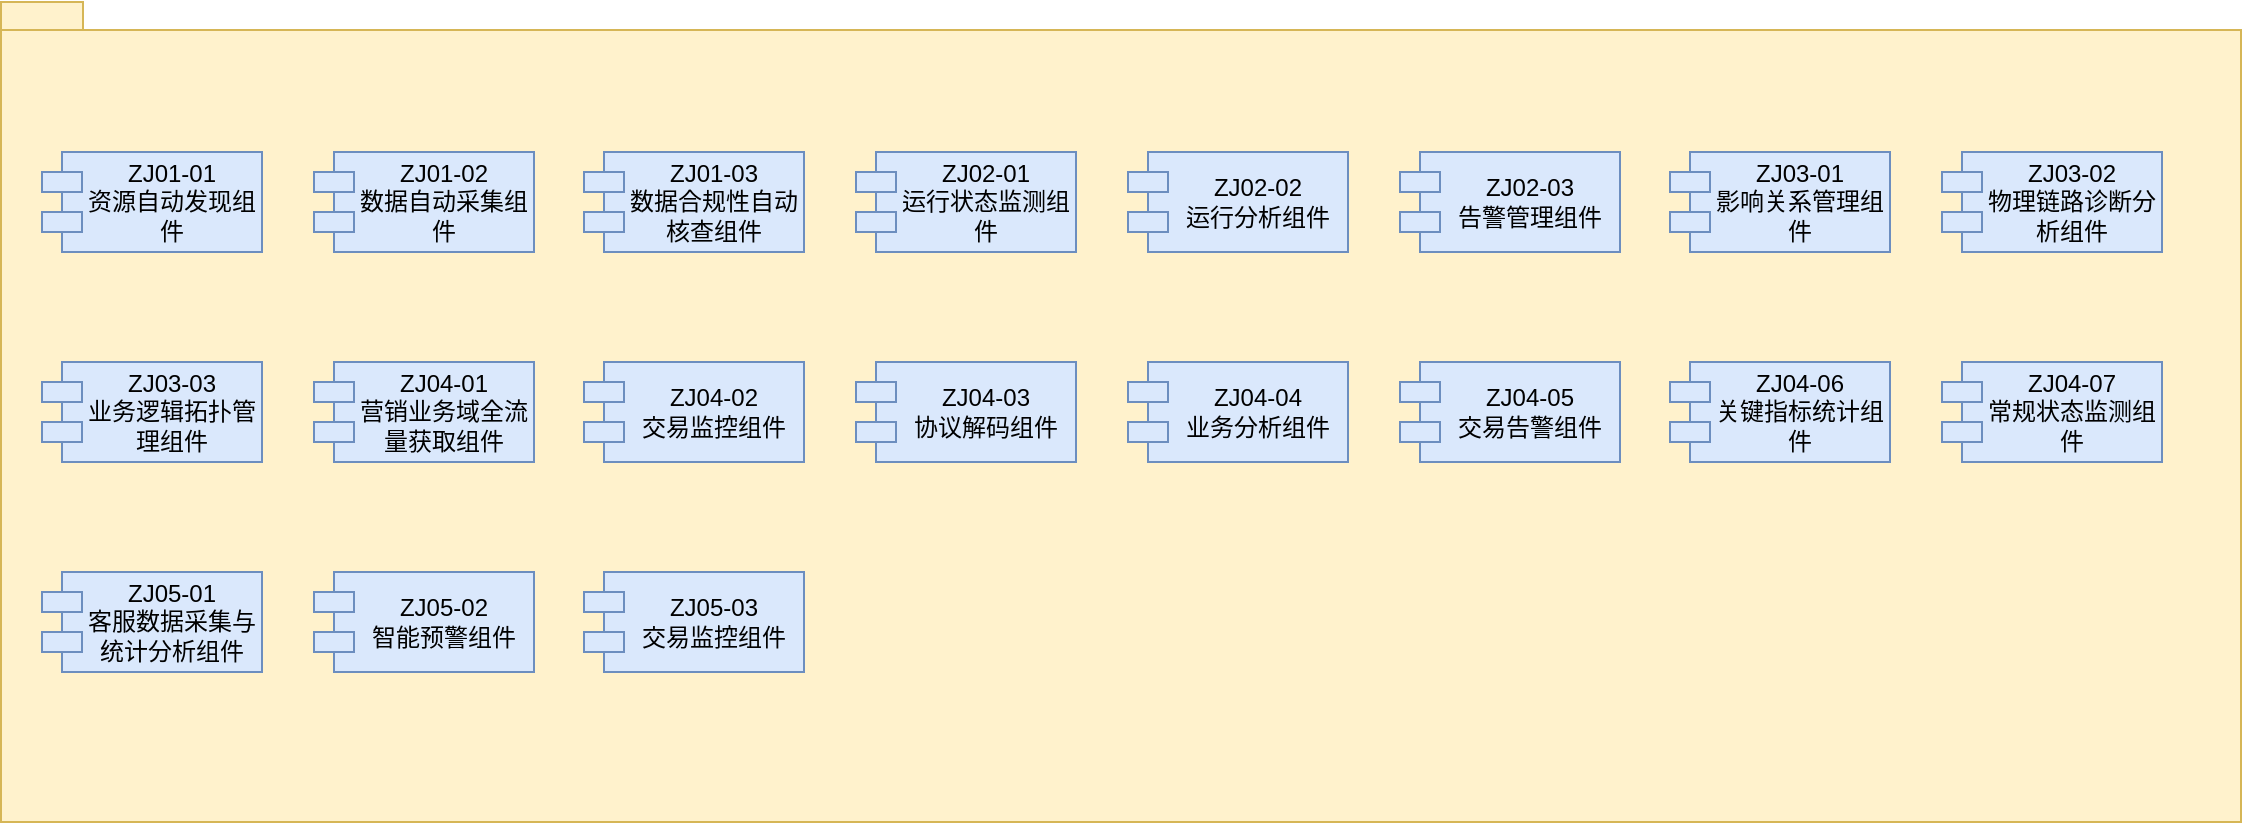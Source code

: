 <mxfile version="20.2.3" type="github">
  <diagram id="HB321YIEDorgEXTilPGQ" name="第 1 页">
    <mxGraphModel dx="1178" dy="637" grid="1" gridSize="10" guides="1" tooltips="1" connect="1" arrows="1" fold="1" page="1" pageScale="1" pageWidth="1200" pageHeight="1920" math="0" shadow="0">
      <root>
        <mxCell id="0" />
        <mxCell id="1" parent="0" />
        <mxCell id="gzuwAeFj6tS0efnplOqI-1" value="" style="shape=folder;fontStyle=1;spacingTop=10;tabWidth=40;tabHeight=14;tabPosition=left;html=1;fontSize=18;verticalAlign=top;fillColor=#fff2cc;strokeColor=#d6b656;" vertex="1" parent="1">
          <mxGeometry x="40.5" y="505" width="1120" height="410" as="geometry" />
        </mxCell>
        <mxCell id="gzuwAeFj6tS0efnplOqI-2" value="ZJ01-01&#xa;资源自动发现组件" style="shape=module;align=center;spacingLeft=20;align=center;verticalAlign=middle;whiteSpace=wrap;labelPosition=center;verticalLabelPosition=middle;fillColor=#dae8fc;strokeColor=#6c8ebf;" vertex="1" parent="1">
          <mxGeometry x="61" y="580" width="110" height="50" as="geometry" />
        </mxCell>
        <mxCell id="gzuwAeFj6tS0efnplOqI-3" value="ZJ01-02&#xa;数据自动采集组件" style="shape=module;align=center;spacingLeft=20;align=center;verticalAlign=middle;whiteSpace=wrap;labelPosition=center;verticalLabelPosition=middle;fillColor=#dae8fc;strokeColor=#6c8ebf;" vertex="1" parent="1">
          <mxGeometry x="197" y="580" width="110" height="50" as="geometry" />
        </mxCell>
        <mxCell id="gzuwAeFj6tS0efnplOqI-4" value="ZJ01-03&#xa;数据合规性自动核查组件" style="shape=module;align=center;spacingLeft=20;align=center;verticalAlign=middle;whiteSpace=wrap;labelPosition=center;verticalLabelPosition=middle;fillColor=#dae8fc;strokeColor=#6c8ebf;" vertex="1" parent="1">
          <mxGeometry x="332" y="580" width="110" height="50" as="geometry" />
        </mxCell>
        <mxCell id="gzuwAeFj6tS0efnplOqI-5" value="ZJ02-01&#xa;运行状态监测组件" style="shape=module;align=center;spacingLeft=20;align=center;verticalAlign=middle;whiteSpace=wrap;labelPosition=center;verticalLabelPosition=middle;fillColor=#dae8fc;strokeColor=#6c8ebf;" vertex="1" parent="1">
          <mxGeometry x="468" y="580" width="110" height="50" as="geometry" />
        </mxCell>
        <mxCell id="gzuwAeFj6tS0efnplOqI-6" value="ZJ02-03&#xa;告警管理组件" style="shape=module;align=center;spacingLeft=20;align=center;verticalAlign=middle;whiteSpace=wrap;labelPosition=center;verticalLabelPosition=middle;fillColor=#dae8fc;strokeColor=#6c8ebf;" vertex="1" parent="1">
          <mxGeometry x="740" y="580" width="110" height="50" as="geometry" />
        </mxCell>
        <mxCell id="gzuwAeFj6tS0efnplOqI-7" value="ZJ03-03&#xa;业务逻辑拓扑管理组件" style="shape=module;align=center;spacingLeft=20;align=center;verticalAlign=middle;whiteSpace=wrap;labelPosition=center;verticalLabelPosition=middle;fillColor=#dae8fc;strokeColor=#6c8ebf;" vertex="1" parent="1">
          <mxGeometry x="61" y="685" width="110" height="50" as="geometry" />
        </mxCell>
        <mxCell id="gzuwAeFj6tS0efnplOqI-8" value="ZJ04-01&#xa;营销业务域全流量获取组件" style="shape=module;align=center;spacingLeft=20;align=center;verticalAlign=middle;whiteSpace=wrap;labelPosition=center;verticalLabelPosition=middle;fillColor=#dae8fc;strokeColor=#6c8ebf;" vertex="1" parent="1">
          <mxGeometry x="197" y="685" width="110" height="50" as="geometry" />
        </mxCell>
        <mxCell id="gzuwAeFj6tS0efnplOqI-9" value="ZJ04-02&#xa;交易监控组件" style="shape=module;align=center;spacingLeft=20;align=center;verticalAlign=middle;whiteSpace=wrap;labelPosition=center;verticalLabelPosition=middle;fillColor=#dae8fc;strokeColor=#6c8ebf;" vertex="1" parent="1">
          <mxGeometry x="332" y="685" width="110" height="50" as="geometry" />
        </mxCell>
        <mxCell id="gzuwAeFj6tS0efnplOqI-10" value="ZJ04-03&#xa;协议解码组件" style="shape=module;align=center;spacingLeft=20;align=center;verticalAlign=middle;whiteSpace=wrap;labelPosition=center;verticalLabelPosition=middle;fillColor=#dae8fc;strokeColor=#6c8ebf;" vertex="1" parent="1">
          <mxGeometry x="468" y="685" width="110" height="50" as="geometry" />
        </mxCell>
        <mxCell id="gzuwAeFj6tS0efnplOqI-11" value="ZJ02-02&#xa;运行分析组件" style="shape=module;align=center;spacingLeft=20;align=center;verticalAlign=middle;whiteSpace=wrap;labelPosition=center;verticalLabelPosition=middle;fillColor=#dae8fc;strokeColor=#6c8ebf;" vertex="1" parent="1">
          <mxGeometry x="604" y="580" width="110" height="50" as="geometry" />
        </mxCell>
        <mxCell id="gzuwAeFj6tS0efnplOqI-12" value="ZJ03-01&#xa;影响关系管理组件" style="shape=module;align=center;spacingLeft=20;align=center;verticalAlign=middle;whiteSpace=wrap;labelPosition=center;verticalLabelPosition=middle;fillColor=#dae8fc;strokeColor=#6c8ebf;" vertex="1" parent="1">
          <mxGeometry x="875" y="580" width="110" height="50" as="geometry" />
        </mxCell>
        <mxCell id="gzuwAeFj6tS0efnplOqI-13" value="ZJ03-02&#xa;物理链路诊断分析组件" style="shape=module;align=center;spacingLeft=20;align=center;verticalAlign=middle;whiteSpace=wrap;labelPosition=center;verticalLabelPosition=middle;fillColor=#dae8fc;strokeColor=#6c8ebf;" vertex="1" parent="1">
          <mxGeometry x="1011" y="580" width="110" height="50" as="geometry" />
        </mxCell>
        <mxCell id="gzuwAeFj6tS0efnplOqI-14" value="ZJ04-04&#xa;业务分析组件" style="shape=module;align=center;spacingLeft=20;align=center;verticalAlign=middle;whiteSpace=wrap;labelPosition=center;verticalLabelPosition=middle;fillColor=#dae8fc;strokeColor=#6c8ebf;" vertex="1" parent="1">
          <mxGeometry x="604" y="685" width="110" height="50" as="geometry" />
        </mxCell>
        <mxCell id="gzuwAeFj6tS0efnplOqI-15" value="ZJ04-05&#xa;交易告警组件" style="shape=module;align=center;spacingLeft=20;align=center;verticalAlign=middle;whiteSpace=wrap;labelPosition=center;verticalLabelPosition=middle;fillColor=#dae8fc;strokeColor=#6c8ebf;" vertex="1" parent="1">
          <mxGeometry x="740" y="685" width="110" height="50" as="geometry" />
        </mxCell>
        <mxCell id="gzuwAeFj6tS0efnplOqI-16" value="ZJ05-03&#xa;交易监控组件" style="shape=module;align=center;spacingLeft=20;align=center;verticalAlign=middle;whiteSpace=wrap;labelPosition=center;verticalLabelPosition=middle;fillColor=#dae8fc;strokeColor=#6c8ebf;" vertex="1" parent="1">
          <mxGeometry x="332" y="790" width="110" height="50" as="geometry" />
        </mxCell>
        <mxCell id="gzuwAeFj6tS0efnplOqI-17" value="ZJ04-06&#xa;关键指标统计组件" style="shape=module;align=center;spacingLeft=20;align=center;verticalAlign=middle;whiteSpace=wrap;labelPosition=center;verticalLabelPosition=middle;fillColor=#dae8fc;strokeColor=#6c8ebf;" vertex="1" parent="1">
          <mxGeometry x="875" y="685" width="110" height="50" as="geometry" />
        </mxCell>
        <mxCell id="gzuwAeFj6tS0efnplOqI-18" value="ZJ04-07&#xa;常规状态监测组件" style="shape=module;align=center;spacingLeft=20;align=center;verticalAlign=middle;whiteSpace=wrap;labelPosition=center;verticalLabelPosition=middle;fillColor=#dae8fc;strokeColor=#6c8ebf;" vertex="1" parent="1">
          <mxGeometry x="1011" y="685" width="110" height="50" as="geometry" />
        </mxCell>
        <mxCell id="gzuwAeFj6tS0efnplOqI-19" value="ZJ05-01&#xa;客服数据采集与统计分析组件" style="shape=module;align=center;spacingLeft=20;align=center;verticalAlign=middle;whiteSpace=wrap;labelPosition=center;verticalLabelPosition=middle;fillColor=#dae8fc;strokeColor=#6c8ebf;" vertex="1" parent="1">
          <mxGeometry x="61" y="790" width="110" height="50" as="geometry" />
        </mxCell>
        <mxCell id="gzuwAeFj6tS0efnplOqI-20" value="ZJ05-02&#xa;智能预警组件" style="shape=module;align=center;spacingLeft=20;align=center;verticalAlign=middle;whiteSpace=wrap;labelPosition=center;verticalLabelPosition=middle;fillColor=#dae8fc;strokeColor=#6c8ebf;" vertex="1" parent="1">
          <mxGeometry x="197" y="790" width="110" height="50" as="geometry" />
        </mxCell>
      </root>
    </mxGraphModel>
  </diagram>
</mxfile>
